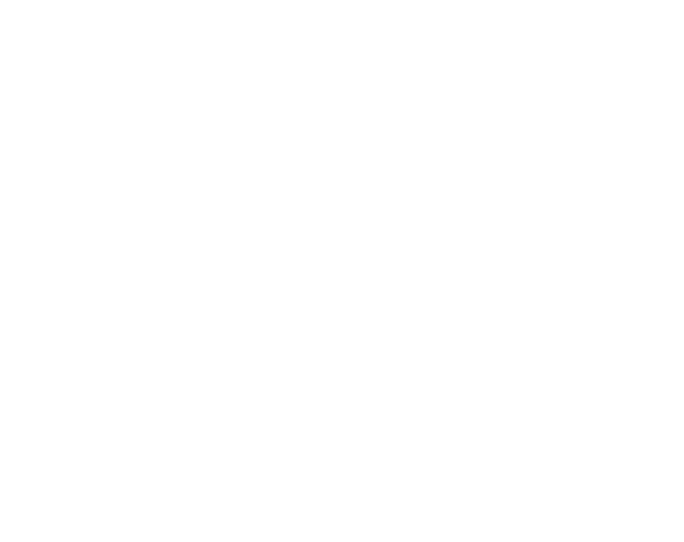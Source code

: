 digraph {
	graph [bgcolor=transparent]
	edge [color=White, fontcolor=White]
	node [color=White, fontcolor=White]
		Retrospective -> Personal;
		Retrospective -> "Work related";
		"Work related" -> Target;
		"Work related" -> Regular;
		Target -> "Specific Issue";
		Target -> "End of Project";
	}
	
